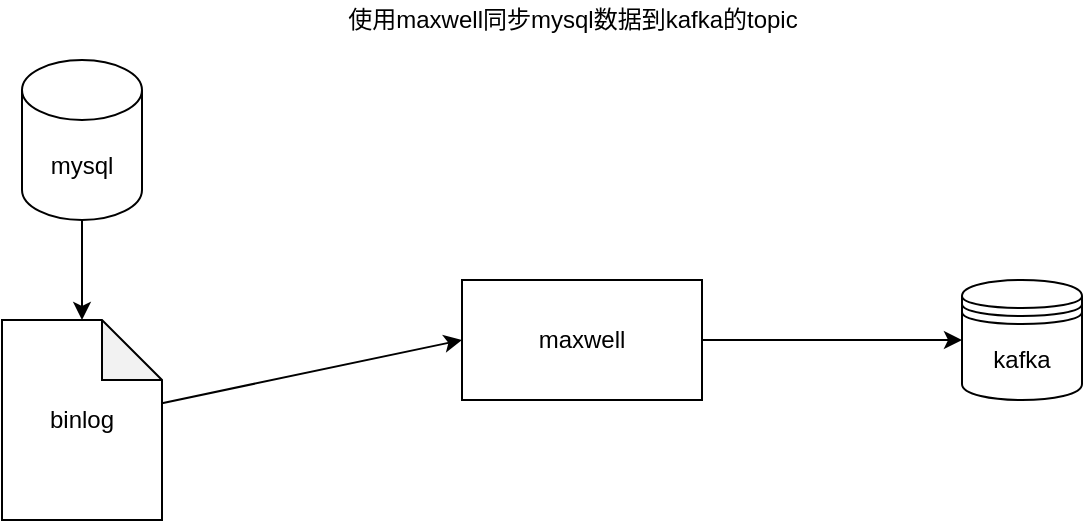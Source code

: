 <mxfile>
    <diagram id="uCGASAALNa3g-wUJUN2T" name="Page-1">
        <mxGraphModel dx="788" dy="1086" grid="1" gridSize="10" guides="1" tooltips="1" connect="1" arrows="1" fold="1" page="1" pageScale="1" pageWidth="850" pageHeight="1100" math="0" shadow="0">
            <root>
                <mxCell id="0"/>
                <mxCell id="1" parent="0"/>
                <mxCell id="6" style="edgeStyle=none;html=1;" parent="1" target="3" edge="1">
                    <mxGeometry relative="1" as="geometry">
                        <mxPoint x="150" y="520" as="sourcePoint"/>
                    </mxGeometry>
                </mxCell>
                <mxCell id="7" style="edgeStyle=none;html=1;entryX=0;entryY=0.5;entryDx=0;entryDy=0;" parent="1" source="3" target="4" edge="1">
                    <mxGeometry relative="1" as="geometry"/>
                </mxCell>
                <mxCell id="3" value="binlog" style="shape=note;whiteSpace=wrap;html=1;backgroundOutline=1;darkOpacity=0.05;" parent="1" vertex="1">
                    <mxGeometry x="110" y="570" width="80" height="100" as="geometry"/>
                </mxCell>
                <mxCell id="13" style="edgeStyle=none;html=1;entryX=0;entryY=0.5;entryDx=0;entryDy=0;" parent="1" source="4" target="11" edge="1">
                    <mxGeometry relative="1" as="geometry">
                        <mxPoint x="400" y="580" as="targetPoint"/>
                    </mxGeometry>
                </mxCell>
                <mxCell id="4" value="maxwell" style="rounded=0;whiteSpace=wrap;html=1;" parent="1" vertex="1">
                    <mxGeometry x="340" y="550" width="120" height="60" as="geometry"/>
                </mxCell>
                <mxCell id="9" value="使用maxwell同步mysql数据到kafka的topic" style="text;html=1;align=center;verticalAlign=middle;resizable=0;points=[];autosize=1;strokeColor=none;fillColor=none;" parent="1" vertex="1">
                    <mxGeometry x="275" y="410" width="240" height="20" as="geometry"/>
                </mxCell>
                <mxCell id="10" value="mysql" style="shape=cylinder3;whiteSpace=wrap;html=1;boundedLbl=1;backgroundOutline=1;size=15;" parent="1" vertex="1">
                    <mxGeometry x="120" y="440" width="60" height="80" as="geometry"/>
                </mxCell>
                <mxCell id="11" value="kafka" style="shape=datastore;whiteSpace=wrap;html=1;" parent="1" vertex="1">
                    <mxGeometry x="590" y="550" width="60" height="60" as="geometry"/>
                </mxCell>
            </root>
        </mxGraphModel>
    </diagram>
</mxfile>